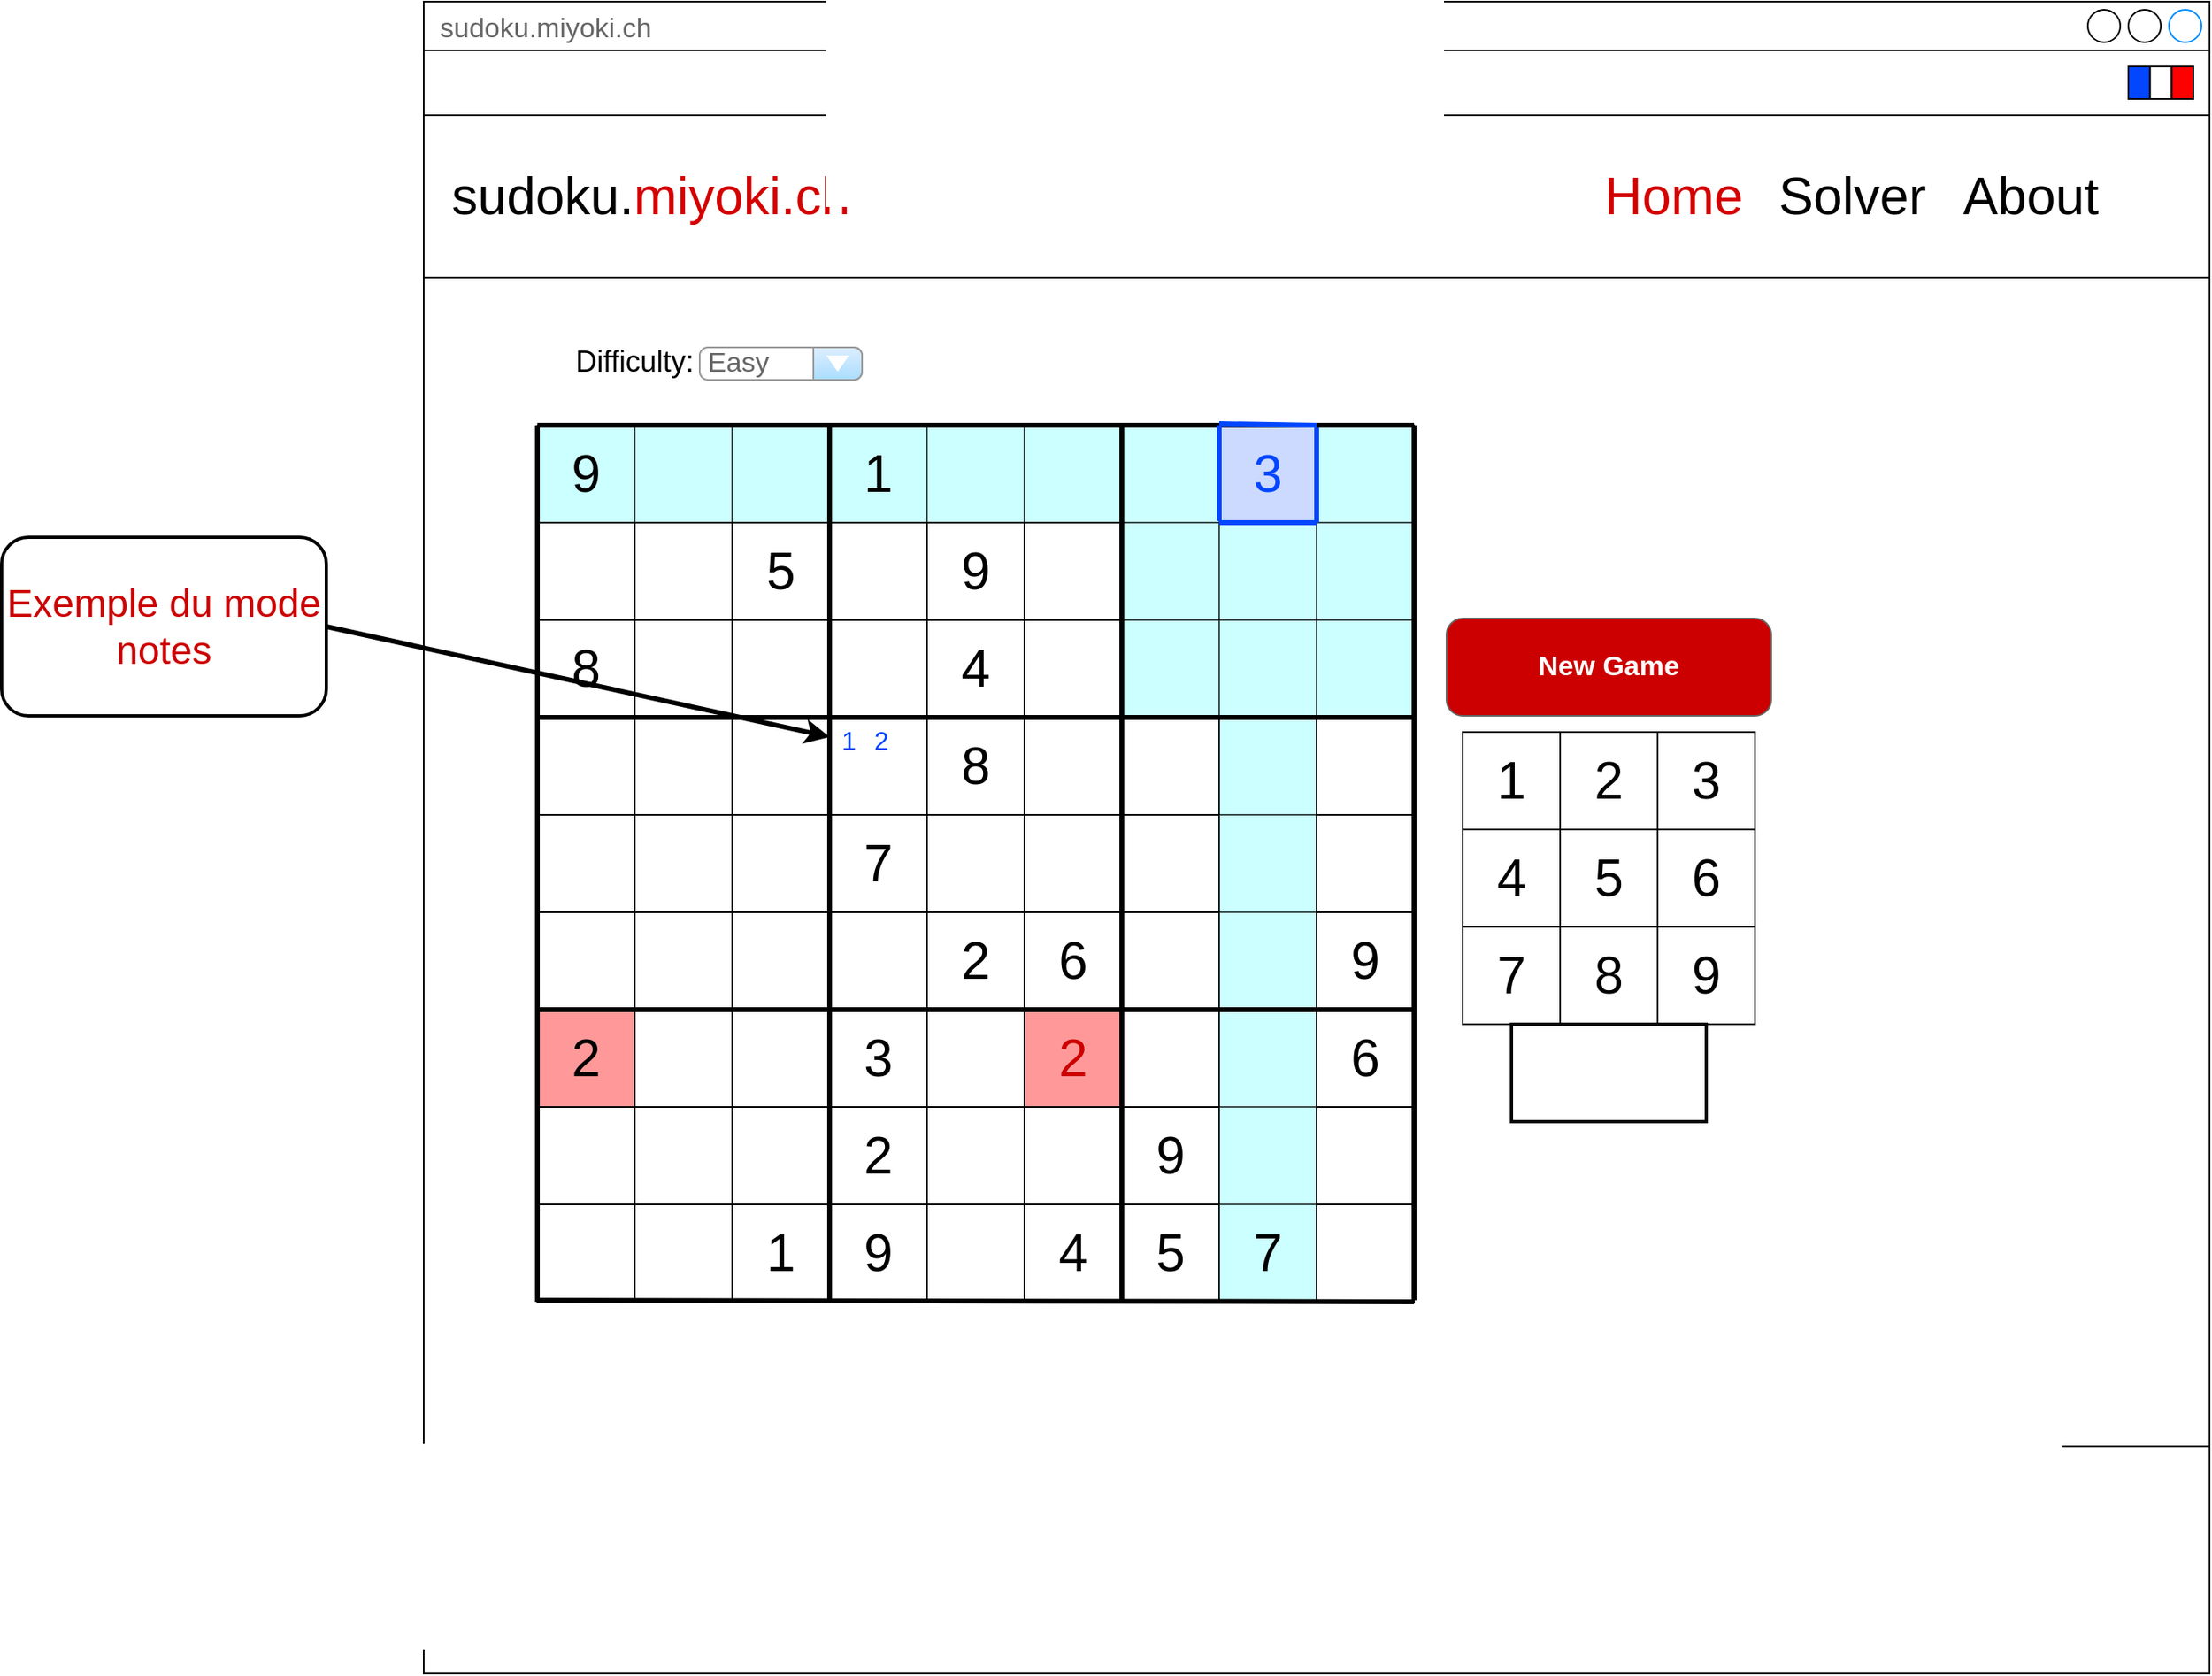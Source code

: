 <mxfile version="13.8.2" type="device"><diagram id="ft0j3H7vF14KiYc621HZ" name="Home"><mxGraphModel dx="2926" dy="1150" grid="1" gridSize="10" guides="1" tooltips="1" connect="1" arrows="1" fold="1" page="1" pageScale="1" pageWidth="850" pageHeight="1100" math="0" shadow="0"><root><mxCell id="0"/><mxCell id="1" style="locked=1;" parent="0"/><mxCell id="92BTxBEsQYXsM2ALQdH5-20" value="sudoku.miyoki.ch" style="strokeWidth=1;shadow=0;dashed=0;align=center;html=1;shape=mxgraph.mockup.containers.window;align=left;verticalAlign=top;spacingLeft=8;strokeColor2=#008cff;strokeColor3=#c4c4c4;fontColor=#666666;mainText=;fontSize=17;labelBackgroundColor=none;" parent="1" vertex="1"><mxGeometry x="-510" y="70" width="1100" height="1030" as="geometry"/></mxCell><mxCell id="92BTxBEsQYXsM2ALQdH5-22" value="lang-bar" style="locked=1;" parent="0"/><mxCell id="92BTxBEsQYXsM2ALQdH5-23" value="" style="rounded=0;whiteSpace=wrap;html=1;" parent="92BTxBEsQYXsM2ALQdH5-22" vertex="1"><mxGeometry x="-510" y="100" width="1100" height="40" as="geometry"/></mxCell><mxCell id="92BTxBEsQYXsM2ALQdH5-30" value="" style="group" parent="92BTxBEsQYXsM2ALQdH5-22" vertex="1" connectable="0"><mxGeometry x="540" y="110" width="40" height="20" as="geometry"/></mxCell><mxCell id="92BTxBEsQYXsM2ALQdH5-25" value="" style="rounded=0;whiteSpace=wrap;html=1;shadow=0;glass=0;sketch=0;fillColor=#0346FF;" parent="92BTxBEsQYXsM2ALQdH5-30" vertex="1"><mxGeometry width="13.333" height="20" as="geometry"/></mxCell><mxCell id="92BTxBEsQYXsM2ALQdH5-28" value="" style="rounded=0;whiteSpace=wrap;html=1;shadow=0;glass=0;sketch=0;" parent="92BTxBEsQYXsM2ALQdH5-30" vertex="1"><mxGeometry x="13.333" width="13.333" height="20" as="geometry"/></mxCell><mxCell id="92BTxBEsQYXsM2ALQdH5-29" value="" style="rounded=0;whiteSpace=wrap;html=1;shadow=0;glass=0;sketch=0;fillColor=#FF0000;" parent="92BTxBEsQYXsM2ALQdH5-30" vertex="1"><mxGeometry x="26.667" width="13.333" height="20" as="geometry"/></mxCell><mxCell id="92BTxBEsQYXsM2ALQdH5-33" value="Header-Nav" style="locked=1;" parent="0"/><mxCell id="92BTxBEsQYXsM2ALQdH5-34" value="" style="rounded=0;whiteSpace=wrap;html=1;shadow=0;glass=0;sketch=0;strokeColor=#000000;fillColor=#FFFFFF;" parent="92BTxBEsQYXsM2ALQdH5-33" vertex="1"><mxGeometry x="-510" y="140" width="1100" height="100" as="geometry"/></mxCell><mxCell id="92BTxBEsQYXsM2ALQdH5-38" value="title-header" style="locked=1;" parent="0"/><mxCell id="92BTxBEsQYXsM2ALQdH5-39" value="sudoku.&lt;font color=&quot;#d40000&quot;&gt;miyoki.ch&lt;/font&gt;" style="text;html=1;strokeColor=none;fillColor=none;align=center;verticalAlign=middle;whiteSpace=wrap;rounded=0;shadow=0;glass=0;sketch=0;fontSize=32;" parent="92BTxBEsQYXsM2ALQdH5-38" vertex="1"><mxGeometry x="-390" y="180" width="40" height="20" as="geometry"/></mxCell><mxCell id="92BTxBEsQYXsM2ALQdH5-42" value="buttons-nav" style="locked=1;" parent="0"/><mxCell id="92BTxBEsQYXsM2ALQdH5-43" value="Home" style="text;html=1;strokeColor=none;fillColor=none;align=center;verticalAlign=middle;whiteSpace=wrap;rounded=0;shadow=0;glass=0;sketch=0;fontSize=32;fontColor=#D40000;" parent="92BTxBEsQYXsM2ALQdH5-42" vertex="1"><mxGeometry x="240" y="180" width="40" height="20" as="geometry"/></mxCell><mxCell id="92BTxBEsQYXsM2ALQdH5-44" value="&lt;font color=&quot;#000000&quot;&gt;Solver&lt;/font&gt;" style="text;html=1;strokeColor=none;fillColor=none;align=center;verticalAlign=middle;whiteSpace=wrap;rounded=0;shadow=0;glass=0;sketch=0;fontSize=32;fontColor=#D40000;" parent="92BTxBEsQYXsM2ALQdH5-42" vertex="1"><mxGeometry x="350" y="180" width="40" height="20" as="geometry"/></mxCell><mxCell id="92BTxBEsQYXsM2ALQdH5-45" value="&lt;font color=&quot;#000000&quot;&gt;About&lt;/font&gt;" style="text;html=1;strokeColor=none;fillColor=none;align=center;verticalAlign=middle;whiteSpace=wrap;rounded=0;shadow=0;glass=0;sketch=0;fontSize=32;fontColor=#D40000;" parent="92BTxBEsQYXsM2ALQdH5-42" vertex="1"><mxGeometry x="460" y="180" width="40" height="20" as="geometry"/></mxCell><mxCell id="92BTxBEsQYXsM2ALQdH5-48" value="body" style="locked=1;" parent="0"/><mxCell id="92BTxBEsQYXsM2ALQdH5-49" value="" style="rounded=0;whiteSpace=wrap;html=1;shadow=0;glass=0;sketch=0;strokeColor=#000000;fontSize=32;fontColor=#FFFFFF;fillColor=#FFFFFF;" parent="92BTxBEsQYXsM2ALQdH5-48" vertex="1"><mxGeometry x="-510" y="240" width="1100" height="720" as="geometry"/></mxCell><mxCell id="92BTxBEsQYXsM2ALQdH5-50" value="sudoku-grid" parent="0"/><mxCell id="92BTxBEsQYXsM2ALQdH5-225" value="" style="group;" parent="92BTxBEsQYXsM2ALQdH5-50" vertex="1" connectable="0"><mxGeometry x="-440" y="331" width="540" height="540" as="geometry"/></mxCell><mxCell id="92BTxBEsQYXsM2ALQdH5-65" value="" style="rounded=0;whiteSpace=wrap;html=1;shadow=0;glass=0;sketch=0;strokeColor=#000000;fillColor=#FFFFFF;fontSize=32;" parent="92BTxBEsQYXsM2ALQdH5-225" vertex="1"><mxGeometry x="180" width="180" height="180" as="geometry"/></mxCell><mxCell id="92BTxBEsQYXsM2ALQdH5-66" value="" style="rounded=0;whiteSpace=wrap;html=1;shadow=0;glass=0;sketch=0;strokeColor=#000000;fillColor=#FFFFFF;fontSize=32;" parent="92BTxBEsQYXsM2ALQdH5-225" vertex="1"><mxGeometry x="360" width="180" height="180" as="geometry"/></mxCell><mxCell id="92BTxBEsQYXsM2ALQdH5-67" value="" style="rounded=0;whiteSpace=wrap;html=1;shadow=0;glass=0;sketch=0;strokeColor=#000000;fillColor=#FFFFFF;fontSize=32;" parent="92BTxBEsQYXsM2ALQdH5-225" vertex="1"><mxGeometry x="180" y="180" width="180" height="180" as="geometry"/></mxCell><mxCell id="92BTxBEsQYXsM2ALQdH5-69" value="" style="rounded=0;whiteSpace=wrap;html=1;shadow=0;glass=0;sketch=0;strokeColor=#000000;fillColor=#FFFFFF;fontSize=32;" parent="92BTxBEsQYXsM2ALQdH5-225" vertex="1"><mxGeometry x="360" y="180" width="180" height="180" as="geometry"/></mxCell><mxCell id="92BTxBEsQYXsM2ALQdH5-70" value="" style="rounded=0;whiteSpace=wrap;html=1;shadow=0;glass=0;sketch=0;strokeColor=#000000;fillColor=#FFFFFF;fontSize=32;" parent="92BTxBEsQYXsM2ALQdH5-225" vertex="1"><mxGeometry x="360" y="360" width="180" height="180" as="geometry"/></mxCell><mxCell id="92BTxBEsQYXsM2ALQdH5-71" value="" style="rounded=0;whiteSpace=wrap;html=1;shadow=0;glass=0;sketch=0;strokeColor=#000000;fillColor=#FFFFFF;fontSize=32;" parent="92BTxBEsQYXsM2ALQdH5-225" vertex="1"><mxGeometry x="180" y="360" width="180" height="180" as="geometry"/></mxCell><mxCell id="92BTxBEsQYXsM2ALQdH5-73" value="9" style="rounded=0;whiteSpace=wrap;html=1;shadow=0;glass=0;sketch=0;strokeColor=#000000;fontSize=32;align=center;fillColor=#99FFFF;opacity=50;" parent="92BTxBEsQYXsM2ALQdH5-225" vertex="1"><mxGeometry width="60" height="60" as="geometry"/></mxCell><mxCell id="92BTxBEsQYXsM2ALQdH5-74" value="" style="rounded=0;whiteSpace=wrap;html=1;shadow=0;glass=0;sketch=0;strokeColor=#000000;fontSize=32;fillColor=#99FFFF;opacity=50;" parent="92BTxBEsQYXsM2ALQdH5-225" vertex="1"><mxGeometry x="60" width="60" height="60" as="geometry"/></mxCell><mxCell id="92BTxBEsQYXsM2ALQdH5-75" value="" style="rounded=0;whiteSpace=wrap;html=1;shadow=0;glass=0;sketch=0;strokeColor=#000000;fontSize=32;fillColor=#99FFFF;opacity=50;" parent="92BTxBEsQYXsM2ALQdH5-225" vertex="1"><mxGeometry x="120" width="60" height="60" as="geometry"/></mxCell><mxCell id="92BTxBEsQYXsM2ALQdH5-76" value="" style="rounded=0;whiteSpace=wrap;html=1;shadow=0;glass=0;sketch=0;strokeColor=#000000;fillColor=#FFFFFF;fontSize=32;" parent="92BTxBEsQYXsM2ALQdH5-225" vertex="1"><mxGeometry y="60" width="60" height="60" as="geometry"/></mxCell><mxCell id="92BTxBEsQYXsM2ALQdH5-77" value="" style="rounded=0;whiteSpace=wrap;html=1;shadow=0;glass=0;sketch=0;strokeColor=#000000;fillColor=#FFFFFF;fontSize=32;" parent="92BTxBEsQYXsM2ALQdH5-225" vertex="1"><mxGeometry x="60" y="60" width="60" height="60" as="geometry"/></mxCell><mxCell id="92BTxBEsQYXsM2ALQdH5-78" value="5" style="rounded=0;whiteSpace=wrap;html=1;shadow=0;glass=0;sketch=0;strokeColor=#000000;fillColor=#FFFFFF;fontSize=32;" parent="92BTxBEsQYXsM2ALQdH5-225" vertex="1"><mxGeometry x="120" y="60" width="60" height="60" as="geometry"/></mxCell><mxCell id="92BTxBEsQYXsM2ALQdH5-79" value="8" style="rounded=0;whiteSpace=wrap;html=1;shadow=0;glass=0;sketch=0;strokeColor=#000000;fillColor=#FFFFFF;fontSize=32;" parent="92BTxBEsQYXsM2ALQdH5-225" vertex="1"><mxGeometry y="120" width="60" height="60" as="geometry"/></mxCell><mxCell id="92BTxBEsQYXsM2ALQdH5-80" value="" style="rounded=0;whiteSpace=wrap;html=1;shadow=0;glass=0;sketch=0;strokeColor=#000000;fillColor=#FFFFFF;fontSize=32;" parent="92BTxBEsQYXsM2ALQdH5-225" vertex="1"><mxGeometry x="60" y="120" width="60" height="60" as="geometry"/></mxCell><mxCell id="92BTxBEsQYXsM2ALQdH5-81" value="" style="rounded=0;whiteSpace=wrap;html=1;shadow=0;glass=0;sketch=0;strokeColor=#000000;fillColor=#FFFFFF;fontSize=32;" parent="92BTxBEsQYXsM2ALQdH5-225" vertex="1"><mxGeometry x="120" y="120" width="60" height="60" as="geometry"/></mxCell><mxCell id="92BTxBEsQYXsM2ALQdH5-83" value="1" style="rounded=0;whiteSpace=wrap;html=1;shadow=0;glass=0;sketch=0;strokeColor=#000000;fontSize=32;fillColor=#99FFFF;opacity=50;" parent="92BTxBEsQYXsM2ALQdH5-225" vertex="1"><mxGeometry x="180" width="60" height="60" as="geometry"/></mxCell><mxCell id="92BTxBEsQYXsM2ALQdH5-84" value="" style="rounded=0;whiteSpace=wrap;html=1;shadow=0;glass=0;sketch=0;strokeColor=#000000;fontSize=32;fillColor=#99FFFF;opacity=50;" parent="92BTxBEsQYXsM2ALQdH5-225" vertex="1"><mxGeometry x="240" width="60" height="60" as="geometry"/></mxCell><mxCell id="92BTxBEsQYXsM2ALQdH5-85" value="" style="rounded=0;whiteSpace=wrap;html=1;shadow=0;glass=0;sketch=0;strokeColor=#000000;fontSize=32;fillColor=#99FFFF;opacity=50;" parent="92BTxBEsQYXsM2ALQdH5-225" vertex="1"><mxGeometry x="300" width="60" height="60" as="geometry"/></mxCell><mxCell id="92BTxBEsQYXsM2ALQdH5-86" value="" style="rounded=0;whiteSpace=wrap;html=1;shadow=0;glass=0;sketch=0;strokeColor=#000000;fillColor=#FFFFFF;fontSize=32;" parent="92BTxBEsQYXsM2ALQdH5-225" vertex="1"><mxGeometry x="180" y="60" width="60" height="60" as="geometry"/></mxCell><mxCell id="92BTxBEsQYXsM2ALQdH5-87" value="9" style="rounded=0;whiteSpace=wrap;html=1;shadow=0;glass=0;sketch=0;strokeColor=#000000;fillColor=#FFFFFF;fontSize=32;" parent="92BTxBEsQYXsM2ALQdH5-225" vertex="1"><mxGeometry x="240" y="60" width="60" height="60" as="geometry"/></mxCell><mxCell id="92BTxBEsQYXsM2ALQdH5-88" value="" style="rounded=0;whiteSpace=wrap;html=1;shadow=0;glass=0;sketch=0;strokeColor=#000000;fillColor=#FFFFFF;fontSize=32;" parent="92BTxBEsQYXsM2ALQdH5-225" vertex="1"><mxGeometry x="300" y="60" width="60" height="60" as="geometry"/></mxCell><mxCell id="92BTxBEsQYXsM2ALQdH5-89" value="" style="rounded=0;whiteSpace=wrap;html=1;shadow=0;glass=0;sketch=0;strokeColor=#000000;fillColor=#FFFFFF;fontSize=32;" parent="92BTxBEsQYXsM2ALQdH5-225" vertex="1"><mxGeometry x="180" y="120" width="60" height="60" as="geometry"/></mxCell><mxCell id="92BTxBEsQYXsM2ALQdH5-90" value="4" style="rounded=0;whiteSpace=wrap;html=1;shadow=0;glass=0;sketch=0;strokeColor=#000000;fillColor=#FFFFFF;fontSize=32;" parent="92BTxBEsQYXsM2ALQdH5-225" vertex="1"><mxGeometry x="240" y="120" width="60" height="60" as="geometry"/></mxCell><mxCell id="92BTxBEsQYXsM2ALQdH5-91" value="" style="rounded=0;whiteSpace=wrap;html=1;shadow=0;glass=0;sketch=0;strokeColor=#000000;fillColor=#FFFFFF;fontSize=32;" parent="92BTxBEsQYXsM2ALQdH5-225" vertex="1"><mxGeometry x="300" y="120" width="60" height="60" as="geometry"/></mxCell><mxCell id="92BTxBEsQYXsM2ALQdH5-92" value="" style="rounded=0;whiteSpace=wrap;html=1;shadow=0;glass=0;sketch=0;strokeColor=#000000;fontSize=32;fillColor=#99FFFF;opacity=50;" parent="92BTxBEsQYXsM2ALQdH5-225" vertex="1"><mxGeometry x="360" width="60" height="60" as="geometry"/></mxCell><mxCell id="92BTxBEsQYXsM2ALQdH5-94" value="" style="rounded=0;whiteSpace=wrap;html=1;shadow=0;glass=0;sketch=0;strokeColor=#000000;fontSize=32;fillColor=#99FFFF;opacity=50;" parent="92BTxBEsQYXsM2ALQdH5-225" vertex="1"><mxGeometry x="480" width="60" height="60" as="geometry"/></mxCell><mxCell id="92BTxBEsQYXsM2ALQdH5-95" value="" style="rounded=0;whiteSpace=wrap;html=1;shadow=0;glass=0;sketch=0;strokeColor=#000000;fontSize=32;opacity=50;fillColor=#99FFFF;" parent="92BTxBEsQYXsM2ALQdH5-225" vertex="1"><mxGeometry x="360" y="60" width="60" height="60" as="geometry"/></mxCell><mxCell id="92BTxBEsQYXsM2ALQdH5-96" value="" style="rounded=0;whiteSpace=wrap;html=1;shadow=0;glass=0;sketch=0;strokeColor=#000000;fontSize=32;fillColor=#99FFFF;opacity=50;" parent="92BTxBEsQYXsM2ALQdH5-225" vertex="1"><mxGeometry x="420" y="60" width="60" height="60" as="geometry"/></mxCell><mxCell id="92BTxBEsQYXsM2ALQdH5-97" value="" style="rounded=0;whiteSpace=wrap;html=1;shadow=0;glass=0;sketch=0;strokeColor=#000000;fontSize=32;opacity=50;fillColor=#99FFFF;" parent="92BTxBEsQYXsM2ALQdH5-225" vertex="1"><mxGeometry x="480" y="60" width="60" height="60" as="geometry"/></mxCell><mxCell id="92BTxBEsQYXsM2ALQdH5-98" value="" style="rounded=0;whiteSpace=wrap;html=1;shadow=0;glass=0;sketch=0;strokeColor=#000000;fontSize=32;opacity=50;fillColor=#99FFFF;" parent="92BTxBEsQYXsM2ALQdH5-225" vertex="1"><mxGeometry x="360" y="120" width="60" height="60" as="geometry"/></mxCell><mxCell id="92BTxBEsQYXsM2ALQdH5-99" value="" style="rounded=0;whiteSpace=wrap;html=1;shadow=0;glass=0;sketch=0;strokeColor=#000000;fontSize=32;fillColor=#99FFFF;opacity=50;" parent="92BTxBEsQYXsM2ALQdH5-225" vertex="1"><mxGeometry x="420" y="120" width="60" height="60" as="geometry"/></mxCell><mxCell id="92BTxBEsQYXsM2ALQdH5-100" value="" style="rounded=0;whiteSpace=wrap;html=1;shadow=0;glass=0;sketch=0;strokeColor=#000000;fontSize=32;opacity=50;fillColor=#99FFFF;" parent="92BTxBEsQYXsM2ALQdH5-225" vertex="1"><mxGeometry x="480" y="120" width="60" height="60" as="geometry"/></mxCell><mxCell id="92BTxBEsQYXsM2ALQdH5-101" value="" style="rounded=0;whiteSpace=wrap;html=1;shadow=0;glass=0;sketch=0;strokeColor=#000000;fillColor=#FFFFFF;fontSize=32;" parent="92BTxBEsQYXsM2ALQdH5-225" vertex="1"><mxGeometry y="180" width="60" height="60" as="geometry"/></mxCell><mxCell id="92BTxBEsQYXsM2ALQdH5-102" value="" style="rounded=0;whiteSpace=wrap;html=1;shadow=0;glass=0;sketch=0;strokeColor=#000000;fillColor=#FFFFFF;fontSize=32;" parent="92BTxBEsQYXsM2ALQdH5-225" vertex="1"><mxGeometry x="60" y="180" width="60" height="60" as="geometry"/></mxCell><mxCell id="92BTxBEsQYXsM2ALQdH5-103" value="" style="rounded=0;whiteSpace=wrap;html=1;shadow=0;glass=0;sketch=0;strokeColor=#000000;fillColor=#FFFFFF;fontSize=32;" parent="92BTxBEsQYXsM2ALQdH5-225" vertex="1"><mxGeometry x="120" y="180" width="60" height="60" as="geometry"/></mxCell><mxCell id="92BTxBEsQYXsM2ALQdH5-104" value="" style="rounded=0;whiteSpace=wrap;html=1;shadow=0;glass=0;sketch=0;strokeColor=#000000;fillColor=#FFFFFF;fontSize=32;" parent="92BTxBEsQYXsM2ALQdH5-225" vertex="1"><mxGeometry y="240" width="60" height="60" as="geometry"/></mxCell><mxCell id="92BTxBEsQYXsM2ALQdH5-105" value="" style="rounded=0;whiteSpace=wrap;html=1;shadow=0;glass=0;sketch=0;strokeColor=#000000;fillColor=#FFFFFF;fontSize=32;" parent="92BTxBEsQYXsM2ALQdH5-225" vertex="1"><mxGeometry x="60" y="240" width="60" height="60" as="geometry"/></mxCell><mxCell id="92BTxBEsQYXsM2ALQdH5-106" value="" style="rounded=0;whiteSpace=wrap;html=1;shadow=0;glass=0;sketch=0;strokeColor=#000000;fillColor=#FFFFFF;fontSize=32;" parent="92BTxBEsQYXsM2ALQdH5-225" vertex="1"><mxGeometry x="120" y="240" width="60" height="60" as="geometry"/></mxCell><mxCell id="92BTxBEsQYXsM2ALQdH5-107" value="" style="rounded=0;whiteSpace=wrap;html=1;shadow=0;glass=0;sketch=0;strokeColor=#000000;fillColor=#FFFFFF;fontSize=32;" parent="92BTxBEsQYXsM2ALQdH5-225" vertex="1"><mxGeometry y="300" width="60" height="60" as="geometry"/></mxCell><mxCell id="92BTxBEsQYXsM2ALQdH5-108" value="" style="rounded=0;whiteSpace=wrap;html=1;shadow=0;glass=0;sketch=0;strokeColor=#000000;fillColor=#FFFFFF;fontSize=32;" parent="92BTxBEsQYXsM2ALQdH5-225" vertex="1"><mxGeometry x="60" y="300" width="60" height="60" as="geometry"/></mxCell><mxCell id="92BTxBEsQYXsM2ALQdH5-109" value="" style="rounded=0;whiteSpace=wrap;html=1;shadow=0;glass=0;sketch=0;strokeColor=#000000;fillColor=#FFFFFF;fontSize=32;" parent="92BTxBEsQYXsM2ALQdH5-225" vertex="1"><mxGeometry x="120" y="300" width="60" height="60" as="geometry"/></mxCell><mxCell id="92BTxBEsQYXsM2ALQdH5-110" value="" style="rounded=0;whiteSpace=wrap;html=1;shadow=0;glass=0;sketch=0;fillColor=#FFFFFF;fontSize=32;strokeColor=none;" parent="92BTxBEsQYXsM2ALQdH5-225" vertex="1"><mxGeometry x="180" y="180" width="60" height="60" as="geometry"/></mxCell><mxCell id="92BTxBEsQYXsM2ALQdH5-111" value="8" style="rounded=0;whiteSpace=wrap;html=1;shadow=0;glass=0;sketch=0;strokeColor=#000000;fillColor=#FFFFFF;fontSize=32;" parent="92BTxBEsQYXsM2ALQdH5-225" vertex="1"><mxGeometry x="240" y="180" width="60" height="60" as="geometry"/></mxCell><mxCell id="92BTxBEsQYXsM2ALQdH5-112" value="" style="rounded=0;whiteSpace=wrap;html=1;shadow=0;glass=0;sketch=0;strokeColor=#000000;fillColor=#FFFFFF;fontSize=32;" parent="92BTxBEsQYXsM2ALQdH5-225" vertex="1"><mxGeometry x="300" y="180" width="60" height="60" as="geometry"/></mxCell><mxCell id="92BTxBEsQYXsM2ALQdH5-113" value="7" style="rounded=0;whiteSpace=wrap;html=1;shadow=0;glass=0;sketch=0;strokeColor=#000000;fillColor=#FFFFFF;fontSize=32;" parent="92BTxBEsQYXsM2ALQdH5-225" vertex="1"><mxGeometry x="180" y="240" width="60" height="60" as="geometry"/></mxCell><mxCell id="92BTxBEsQYXsM2ALQdH5-114" value="" style="rounded=0;whiteSpace=wrap;html=1;shadow=0;glass=0;sketch=0;strokeColor=#000000;fillColor=#FFFFFF;fontSize=32;" parent="92BTxBEsQYXsM2ALQdH5-225" vertex="1"><mxGeometry x="240" y="240" width="60" height="60" as="geometry"/></mxCell><mxCell id="92BTxBEsQYXsM2ALQdH5-115" value="" style="rounded=0;whiteSpace=wrap;html=1;shadow=0;glass=0;sketch=0;strokeColor=#000000;fillColor=#FFFFFF;fontSize=32;" parent="92BTxBEsQYXsM2ALQdH5-225" vertex="1"><mxGeometry x="300" y="240" width="60" height="60" as="geometry"/></mxCell><mxCell id="92BTxBEsQYXsM2ALQdH5-116" value="" style="rounded=0;whiteSpace=wrap;html=1;shadow=0;glass=0;sketch=0;strokeColor=#000000;fillColor=#FFFFFF;fontSize=32;" parent="92BTxBEsQYXsM2ALQdH5-225" vertex="1"><mxGeometry x="180" y="300" width="60" height="60" as="geometry"/></mxCell><mxCell id="92BTxBEsQYXsM2ALQdH5-117" value="2" style="rounded=0;whiteSpace=wrap;html=1;shadow=0;glass=0;sketch=0;strokeColor=#000000;fillColor=#FFFFFF;fontSize=32;" parent="92BTxBEsQYXsM2ALQdH5-225" vertex="1"><mxGeometry x="240" y="300" width="60" height="60" as="geometry"/></mxCell><mxCell id="92BTxBEsQYXsM2ALQdH5-118" value="6" style="rounded=0;whiteSpace=wrap;html=1;shadow=0;glass=0;sketch=0;strokeColor=#000000;fillColor=#FFFFFF;fontSize=32;" parent="92BTxBEsQYXsM2ALQdH5-225" vertex="1"><mxGeometry x="300" y="300" width="60" height="60" as="geometry"/></mxCell><mxCell id="92BTxBEsQYXsM2ALQdH5-119" value="" style="rounded=0;whiteSpace=wrap;html=1;shadow=0;glass=0;sketch=0;strokeColor=#000000;fillColor=#FFFFFF;fontSize=32;" parent="92BTxBEsQYXsM2ALQdH5-225" vertex="1"><mxGeometry x="360" y="180" width="60" height="60" as="geometry"/></mxCell><mxCell id="92BTxBEsQYXsM2ALQdH5-120" value="" style="rounded=0;whiteSpace=wrap;html=1;shadow=0;glass=0;sketch=0;strokeColor=#000000;fontSize=32;fillColor=#99FFFF;opacity=50;" parent="92BTxBEsQYXsM2ALQdH5-225" vertex="1"><mxGeometry x="420" y="180" width="60" height="60" as="geometry"/></mxCell><mxCell id="92BTxBEsQYXsM2ALQdH5-121" value="" style="rounded=0;whiteSpace=wrap;html=1;shadow=0;glass=0;sketch=0;strokeColor=#000000;fillColor=#FFFFFF;fontSize=32;" parent="92BTxBEsQYXsM2ALQdH5-225" vertex="1"><mxGeometry x="480" y="180" width="60" height="60" as="geometry"/></mxCell><mxCell id="92BTxBEsQYXsM2ALQdH5-122" value="" style="rounded=0;whiteSpace=wrap;html=1;shadow=0;glass=0;sketch=0;strokeColor=#000000;fillColor=#FFFFFF;fontSize=32;" parent="92BTxBEsQYXsM2ALQdH5-225" vertex="1"><mxGeometry x="360" y="240" width="60" height="60" as="geometry"/></mxCell><mxCell id="92BTxBEsQYXsM2ALQdH5-123" value="" style="rounded=0;whiteSpace=wrap;html=1;shadow=0;glass=0;sketch=0;strokeColor=#000000;fontSize=32;fillColor=#99FFFF;opacity=50;" parent="92BTxBEsQYXsM2ALQdH5-225" vertex="1"><mxGeometry x="420" y="240" width="60" height="60" as="geometry"/></mxCell><mxCell id="92BTxBEsQYXsM2ALQdH5-124" value="" style="rounded=0;whiteSpace=wrap;html=1;shadow=0;glass=0;sketch=0;strokeColor=#000000;fillColor=#FFFFFF;fontSize=32;" parent="92BTxBEsQYXsM2ALQdH5-225" vertex="1"><mxGeometry x="480" y="240" width="60" height="60" as="geometry"/></mxCell><mxCell id="92BTxBEsQYXsM2ALQdH5-125" value="" style="rounded=0;whiteSpace=wrap;html=1;shadow=0;glass=0;sketch=0;strokeColor=#000000;fillColor=#FFFFFF;fontSize=32;" parent="92BTxBEsQYXsM2ALQdH5-225" vertex="1"><mxGeometry x="360" y="300" width="60" height="60" as="geometry"/></mxCell><mxCell id="92BTxBEsQYXsM2ALQdH5-126" value="" style="rounded=0;whiteSpace=wrap;html=1;shadow=0;glass=0;sketch=0;strokeColor=#000000;fontSize=32;fillColor=#99FFFF;opacity=50;" parent="92BTxBEsQYXsM2ALQdH5-225" vertex="1"><mxGeometry x="420" y="300" width="60" height="60" as="geometry"/></mxCell><mxCell id="92BTxBEsQYXsM2ALQdH5-127" value="9" style="rounded=0;whiteSpace=wrap;html=1;shadow=0;glass=0;sketch=0;strokeColor=#000000;fillColor=#FFFFFF;fontSize=32;" parent="92BTxBEsQYXsM2ALQdH5-225" vertex="1"><mxGeometry x="480" y="300" width="60" height="60" as="geometry"/></mxCell><mxCell id="92BTxBEsQYXsM2ALQdH5-128" value="2" style="rounded=0;whiteSpace=wrap;html=1;shadow=0;glass=0;sketch=0;strokeColor=#000000;fontSize=32;fillColor=#FF9999;" parent="92BTxBEsQYXsM2ALQdH5-225" vertex="1"><mxGeometry y="360" width="60" height="60" as="geometry"/></mxCell><mxCell id="92BTxBEsQYXsM2ALQdH5-129" value="" style="rounded=0;whiteSpace=wrap;html=1;shadow=0;glass=0;sketch=0;strokeColor=#000000;fillColor=#FFFFFF;fontSize=32;" parent="92BTxBEsQYXsM2ALQdH5-225" vertex="1"><mxGeometry x="60" y="360" width="60" height="60" as="geometry"/></mxCell><mxCell id="92BTxBEsQYXsM2ALQdH5-130" value="" style="rounded=0;whiteSpace=wrap;html=1;shadow=0;glass=0;sketch=0;strokeColor=#000000;fillColor=#FFFFFF;fontSize=32;" parent="92BTxBEsQYXsM2ALQdH5-225" vertex="1"><mxGeometry x="120" y="360" width="60" height="60" as="geometry"/></mxCell><mxCell id="92BTxBEsQYXsM2ALQdH5-131" value="" style="rounded=0;whiteSpace=wrap;html=1;shadow=0;glass=0;sketch=0;strokeColor=#000000;fillColor=#FFFFFF;fontSize=32;" parent="92BTxBEsQYXsM2ALQdH5-225" vertex="1"><mxGeometry y="420" width="60" height="60" as="geometry"/></mxCell><mxCell id="92BTxBEsQYXsM2ALQdH5-132" value="" style="rounded=0;whiteSpace=wrap;html=1;shadow=0;glass=0;sketch=0;strokeColor=#000000;fillColor=#FFFFFF;fontSize=32;" parent="92BTxBEsQYXsM2ALQdH5-225" vertex="1"><mxGeometry x="60" y="420" width="60" height="60" as="geometry"/></mxCell><mxCell id="92BTxBEsQYXsM2ALQdH5-133" value="" style="rounded=0;whiteSpace=wrap;html=1;shadow=0;glass=0;sketch=0;strokeColor=#000000;fillColor=#FFFFFF;fontSize=32;" parent="92BTxBEsQYXsM2ALQdH5-225" vertex="1"><mxGeometry x="120" y="420" width="60" height="60" as="geometry"/></mxCell><mxCell id="92BTxBEsQYXsM2ALQdH5-134" value="" style="rounded=0;whiteSpace=wrap;html=1;shadow=0;glass=0;sketch=0;strokeColor=#000000;fillColor=#FFFFFF;fontSize=32;" parent="92BTxBEsQYXsM2ALQdH5-225" vertex="1"><mxGeometry y="480" width="60" height="60" as="geometry"/></mxCell><mxCell id="92BTxBEsQYXsM2ALQdH5-135" value="" style="rounded=0;whiteSpace=wrap;html=1;shadow=0;glass=0;sketch=0;strokeColor=#000000;fillColor=#FFFFFF;fontSize=32;" parent="92BTxBEsQYXsM2ALQdH5-225" vertex="1"><mxGeometry x="60" y="480" width="60" height="60" as="geometry"/></mxCell><mxCell id="92BTxBEsQYXsM2ALQdH5-136" value="1" style="rounded=0;whiteSpace=wrap;html=1;shadow=0;glass=0;sketch=0;strokeColor=#000000;fillColor=#FFFFFF;fontSize=32;" parent="92BTxBEsQYXsM2ALQdH5-225" vertex="1"><mxGeometry x="120" y="480" width="60" height="60" as="geometry"/></mxCell><mxCell id="92BTxBEsQYXsM2ALQdH5-137" value="3" style="rounded=0;whiteSpace=wrap;html=1;shadow=0;glass=0;sketch=0;strokeColor=#000000;fillColor=#FFFFFF;fontSize=32;" parent="92BTxBEsQYXsM2ALQdH5-225" vertex="1"><mxGeometry x="180" y="360" width="60" height="60" as="geometry"/></mxCell><mxCell id="92BTxBEsQYXsM2ALQdH5-138" value="" style="rounded=0;whiteSpace=wrap;html=1;shadow=0;glass=0;sketch=0;strokeColor=#000000;fillColor=#FFFFFF;fontSize=32;" parent="92BTxBEsQYXsM2ALQdH5-225" vertex="1"><mxGeometry x="240" y="360" width="60" height="60" as="geometry"/></mxCell><mxCell id="92BTxBEsQYXsM2ALQdH5-139" value="2" style="rounded=0;whiteSpace=wrap;shadow=0;glass=0;sketch=0;strokeColor=#000000;fontSize=32;fontColor=#CC0000;fillColor=#FF9999;" parent="92BTxBEsQYXsM2ALQdH5-225" vertex="1"><mxGeometry x="300" y="360" width="60" height="60" as="geometry"/></mxCell><mxCell id="92BTxBEsQYXsM2ALQdH5-140" value="2" style="rounded=0;whiteSpace=wrap;html=1;shadow=0;glass=0;sketch=0;strokeColor=#000000;fillColor=#FFFFFF;fontSize=32;" parent="92BTxBEsQYXsM2ALQdH5-225" vertex="1"><mxGeometry x="180" y="420" width="60" height="60" as="geometry"/></mxCell><mxCell id="92BTxBEsQYXsM2ALQdH5-141" value="" style="rounded=0;whiteSpace=wrap;html=1;shadow=0;glass=0;sketch=0;strokeColor=#000000;fillColor=#FFFFFF;fontSize=32;" parent="92BTxBEsQYXsM2ALQdH5-225" vertex="1"><mxGeometry x="240" y="420" width="60" height="60" as="geometry"/></mxCell><mxCell id="92BTxBEsQYXsM2ALQdH5-142" value="" style="rounded=0;whiteSpace=wrap;html=1;shadow=0;glass=0;sketch=0;strokeColor=#000000;fillColor=#FFFFFF;fontSize=32;" parent="92BTxBEsQYXsM2ALQdH5-225" vertex="1"><mxGeometry x="300" y="420" width="60" height="60" as="geometry"/></mxCell><mxCell id="92BTxBEsQYXsM2ALQdH5-143" value="9" style="rounded=0;whiteSpace=wrap;html=1;shadow=0;glass=0;sketch=0;strokeColor=#000000;fillColor=#FFFFFF;fontSize=32;" parent="92BTxBEsQYXsM2ALQdH5-225" vertex="1"><mxGeometry x="180" y="480" width="60" height="60" as="geometry"/></mxCell><mxCell id="92BTxBEsQYXsM2ALQdH5-144" value="" style="rounded=0;whiteSpace=wrap;html=1;shadow=0;glass=0;sketch=0;strokeColor=#000000;fillColor=#FFFFFF;fontSize=32;" parent="92BTxBEsQYXsM2ALQdH5-225" vertex="1"><mxGeometry x="240" y="480" width="60" height="60" as="geometry"/></mxCell><mxCell id="92BTxBEsQYXsM2ALQdH5-145" value="4" style="rounded=0;whiteSpace=wrap;html=1;shadow=0;glass=0;sketch=0;strokeColor=#000000;fillColor=#FFFFFF;fontSize=32;" parent="92BTxBEsQYXsM2ALQdH5-225" vertex="1"><mxGeometry x="300" y="480" width="60" height="60" as="geometry"/></mxCell><mxCell id="92BTxBEsQYXsM2ALQdH5-146" value="" style="rounded=0;whiteSpace=wrap;html=1;shadow=0;glass=0;sketch=0;strokeColor=#000000;fillColor=#FFFFFF;fontSize=32;" parent="92BTxBEsQYXsM2ALQdH5-225" vertex="1"><mxGeometry x="360" y="360" width="60" height="60" as="geometry"/></mxCell><mxCell id="92BTxBEsQYXsM2ALQdH5-147" value="" style="rounded=0;whiteSpace=wrap;html=1;shadow=0;glass=0;sketch=0;strokeColor=#000000;fontSize=32;fillColor=#99FFFF;opacity=50;" parent="92BTxBEsQYXsM2ALQdH5-225" vertex="1"><mxGeometry x="420" y="360" width="60" height="60" as="geometry"/></mxCell><mxCell id="92BTxBEsQYXsM2ALQdH5-148" value="6" style="rounded=0;whiteSpace=wrap;html=1;shadow=0;glass=0;sketch=0;strokeColor=#000000;fillColor=#FFFFFF;fontSize=32;" parent="92BTxBEsQYXsM2ALQdH5-225" vertex="1"><mxGeometry x="480" y="360" width="60" height="60" as="geometry"/></mxCell><mxCell id="92BTxBEsQYXsM2ALQdH5-149" value="9" style="rounded=0;whiteSpace=wrap;html=1;shadow=0;glass=0;sketch=0;strokeColor=#000000;fillColor=#FFFFFF;fontSize=32;" parent="92BTxBEsQYXsM2ALQdH5-225" vertex="1"><mxGeometry x="360" y="420" width="60" height="60" as="geometry"/></mxCell><mxCell id="92BTxBEsQYXsM2ALQdH5-150" value="" style="rounded=0;whiteSpace=wrap;html=1;shadow=0;glass=0;sketch=0;strokeColor=#000000;fontSize=32;fillColor=#99FFFF;opacity=50;" parent="92BTxBEsQYXsM2ALQdH5-225" vertex="1"><mxGeometry x="420" y="420" width="60" height="60" as="geometry"/></mxCell><mxCell id="92BTxBEsQYXsM2ALQdH5-151" value="" style="rounded=0;whiteSpace=wrap;html=1;shadow=0;glass=0;sketch=0;strokeColor=#000000;fillColor=#FFFFFF;fontSize=32;" parent="92BTxBEsQYXsM2ALQdH5-225" vertex="1"><mxGeometry x="480" y="420" width="60" height="60" as="geometry"/></mxCell><mxCell id="92BTxBEsQYXsM2ALQdH5-152" value="5" style="rounded=0;whiteSpace=wrap;html=1;shadow=0;glass=0;sketch=0;strokeColor=#000000;fillColor=#FFFFFF;fontSize=32;" parent="92BTxBEsQYXsM2ALQdH5-225" vertex="1"><mxGeometry x="360" y="480" width="60" height="60" as="geometry"/></mxCell><mxCell id="92BTxBEsQYXsM2ALQdH5-153" value="7" style="rounded=0;whiteSpace=wrap;html=1;shadow=0;glass=0;sketch=0;strokeColor=#000000;fontSize=32;fillColor=#99FFFF;opacity=50;" parent="92BTxBEsQYXsM2ALQdH5-225" vertex="1"><mxGeometry x="420" y="480" width="60" height="60" as="geometry"/></mxCell><mxCell id="92BTxBEsQYXsM2ALQdH5-154" value="" style="rounded=0;whiteSpace=wrap;html=1;shadow=0;glass=0;sketch=0;strokeColor=#000000;fillColor=#FFFFFF;fontSize=32;" parent="92BTxBEsQYXsM2ALQdH5-225" vertex="1"><mxGeometry x="480" y="480" width="60" height="60" as="geometry"/></mxCell><mxCell id="92BTxBEsQYXsM2ALQdH5-155" value="" style="endArrow=none;html=1;fontSize=32;exitX=0;exitY=0;exitDx=0;exitDy=0;entryX=1;entryY=0;entryDx=0;entryDy=0;strokeWidth=3;" parent="92BTxBEsQYXsM2ALQdH5-225" source="92BTxBEsQYXsM2ALQdH5-101" target="92BTxBEsQYXsM2ALQdH5-121" edge="1"><mxGeometry width="50" height="50" relative="1" as="geometry"><mxPoint x="270" y="360" as="sourcePoint"/><mxPoint x="320" y="310" as="targetPoint"/></mxGeometry></mxCell><mxCell id="92BTxBEsQYXsM2ALQdH5-158" value="" style="endArrow=none;html=1;fontSize=32;exitX=0;exitY=0;exitDx=0;exitDy=0;entryX=0;entryY=1;entryDx=0;entryDy=0;strokeWidth=3;" parent="92BTxBEsQYXsM2ALQdH5-225" source="92BTxBEsQYXsM2ALQdH5-83" target="92BTxBEsQYXsM2ALQdH5-143" edge="1"><mxGeometry width="50" height="50" relative="1" as="geometry"><mxPoint x="420" y="330" as="sourcePoint"/><mxPoint x="470" y="280" as="targetPoint"/></mxGeometry></mxCell><mxCell id="92BTxBEsQYXsM2ALQdH5-159" value="" style="endArrow=none;html=1;strokeWidth=3;fontSize=32;exitX=0;exitY=0;exitDx=0;exitDy=0;entryX=1;entryY=0;entryDx=0;entryDy=0;" parent="92BTxBEsQYXsM2ALQdH5-225" source="92BTxBEsQYXsM2ALQdH5-128" target="92BTxBEsQYXsM2ALQdH5-148" edge="1"><mxGeometry width="50" height="50" relative="1" as="geometry"><mxPoint x="270" y="360" as="sourcePoint"/><mxPoint x="320" y="310" as="targetPoint"/></mxGeometry></mxCell><mxCell id="92BTxBEsQYXsM2ALQdH5-160" value="" style="endArrow=none;html=1;strokeWidth=3;fontSize=32;entryX=0;entryY=0;entryDx=0;entryDy=0;exitX=1;exitY=1;exitDx=0;exitDy=0;" parent="92BTxBEsQYXsM2ALQdH5-225" source="92BTxBEsQYXsM2ALQdH5-145" target="92BTxBEsQYXsM2ALQdH5-92" edge="1"><mxGeometry width="50" height="50" relative="1" as="geometry"><mxPoint x="420" y="330" as="sourcePoint"/><mxPoint x="470" y="280" as="targetPoint"/></mxGeometry></mxCell><mxCell id="92BTxBEsQYXsM2ALQdH5-93" value="&lt;font color=&quot;#0346ff&quot;&gt;3&lt;/font&gt;" style="rounded=0;whiteSpace=wrap;html=1;shadow=0;glass=0;sketch=0;fontSize=32;opacity=20;strokeColor=#0346FF;fillColor=#0346FF;" parent="92BTxBEsQYXsM2ALQdH5-225" vertex="1"><mxGeometry x="420" width="60" height="60" as="geometry"/></mxCell><mxCell id="92BTxBEsQYXsM2ALQdH5-230" value="" style="endArrow=none;html=1;strokeColor=#0346FF;strokeWidth=3;fontSize=32;fontColor=#000000;entryX=0;entryY=0;entryDx=0;entryDy=0;exitX=0;exitY=1;exitDx=0;exitDy=0;" parent="92BTxBEsQYXsM2ALQdH5-225" source="92BTxBEsQYXsM2ALQdH5-94" target="92BTxBEsQYXsM2ALQdH5-94" edge="1"><mxGeometry width="50" height="50" relative="1" as="geometry"><mxPoint x="380" y="360" as="sourcePoint"/><mxPoint x="430" y="310" as="targetPoint"/></mxGeometry></mxCell><mxCell id="92BTxBEsQYXsM2ALQdH5-231" value="" style="endArrow=none;html=1;strokeColor=#0346FF;strokeWidth=3;fontSize=32;fontColor=#000000;exitX=1;exitY=0;exitDx=0;exitDy=0;entryX=1;entryY=0;entryDx=0;entryDy=0;" parent="92BTxBEsQYXsM2ALQdH5-225" source="92BTxBEsQYXsM2ALQdH5-95" target="92BTxBEsQYXsM2ALQdH5-96" edge="1"><mxGeometry width="50" height="50" relative="1" as="geometry"><mxPoint x="380" y="360" as="sourcePoint"/><mxPoint x="430" y="310" as="targetPoint"/></mxGeometry></mxCell><mxCell id="92BTxBEsQYXsM2ALQdH5-234" value="" style="endArrow=none;html=1;strokeWidth=3;fontSize=32;fontColor=#CC0000;exitX=0;exitY=0;exitDx=0;exitDy=0;entryX=1;entryY=0;entryDx=0;entryDy=0;" parent="92BTxBEsQYXsM2ALQdH5-225" source="92BTxBEsQYXsM2ALQdH5-73" target="92BTxBEsQYXsM2ALQdH5-94" edge="1"><mxGeometry width="50" height="50" relative="1" as="geometry"><mxPoint x="360" y="300" as="sourcePoint"/><mxPoint x="410" y="250" as="targetPoint"/></mxGeometry></mxCell><mxCell id="92BTxBEsQYXsM2ALQdH5-235" value="" style="endArrow=none;html=1;strokeColor=#000000;strokeWidth=3;fontSize=32;fontColor=#CC0000;exitX=0;exitY=0;exitDx=0;exitDy=0;entryX=0;entryY=1;entryDx=0;entryDy=0;" parent="92BTxBEsQYXsM2ALQdH5-225" source="92BTxBEsQYXsM2ALQdH5-73" target="92BTxBEsQYXsM2ALQdH5-134" edge="1"><mxGeometry width="50" height="50" relative="1" as="geometry"><mxPoint x="360" y="300" as="sourcePoint"/><mxPoint x="410" y="250" as="targetPoint"/></mxGeometry></mxCell><mxCell id="92BTxBEsQYXsM2ALQdH5-254" value="&lt;font color=&quot;#0346ff&quot; style=&quot;font-size: 16px&quot;&gt;1&lt;/font&gt;" style="rounded=0;whiteSpace=wrap;html=1;shadow=0;glass=0;sketch=0;strokeWidth=2;fillColor=#FFFFFF;fontSize=24;fontColor=#CC0000;align=center;strokeColor=none;" parent="92BTxBEsQYXsM2ALQdH5-225" vertex="1"><mxGeometry x="182" y="182" width="20" height="20" as="geometry"/></mxCell><mxCell id="92BTxBEsQYXsM2ALQdH5-256" value="&lt;font color=&quot;#0346ff&quot; style=&quot;font-size: 16px&quot;&gt;2&lt;/font&gt;" style="rounded=0;whiteSpace=wrap;html=1;shadow=0;glass=0;sketch=0;strokeWidth=2;fillColor=#FFFFFF;fontSize=24;fontColor=#CC0000;align=center;strokeColor=none;" parent="92BTxBEsQYXsM2ALQdH5-225" vertex="1"><mxGeometry x="202" y="182" width="20" height="20" as="geometry"/></mxCell><mxCell id="92BTxBEsQYXsM2ALQdH5-228" value="" style="endArrow=none;html=1;strokeWidth=3;fontSize=32;fontColor=#000000;strokeColor=#0346FF;entryX=0;entryY=0;entryDx=0;entryDy=0;" parent="92BTxBEsQYXsM2ALQdH5-50" target="92BTxBEsQYXsM2ALQdH5-93" edge="1"><mxGeometry width="50" height="50" relative="1" as="geometry"><mxPoint x="-20" y="390" as="sourcePoint"/><mxPoint x="-10" y="640" as="targetPoint"/></mxGeometry></mxCell><mxCell id="92BTxBEsQYXsM2ALQdH5-229" value="" style="endArrow=none;html=1;strokeColor=#0346FF;strokeWidth=3;fontSize=32;fontColor=#000000;exitX=1;exitY=0;exitDx=0;exitDy=0;" parent="92BTxBEsQYXsM2ALQdH5-50" source="92BTxBEsQYXsM2ALQdH5-93" edge="1"><mxGeometry width="50" height="50" relative="1" as="geometry"><mxPoint x="-60" y="690" as="sourcePoint"/><mxPoint x="-20" y="330" as="targetPoint"/></mxGeometry></mxCell><mxCell id="92BTxBEsQYXsM2ALQdH5-236" value="" style="endArrow=none;html=1;strokeColor=#000000;strokeWidth=3;fontSize=32;fontColor=#CC0000;entryX=1;entryY=1;entryDx=0;entryDy=0;" parent="92BTxBEsQYXsM2ALQdH5-50" target="92BTxBEsQYXsM2ALQdH5-154" edge="1"><mxGeometry width="50" height="50" relative="1" as="geometry"><mxPoint x="-440" y="870" as="sourcePoint"/><mxPoint x="-30" y="580" as="targetPoint"/></mxGeometry></mxCell><mxCell id="92BTxBEsQYXsM2ALQdH5-237" value="" style="endArrow=none;html=1;strokeColor=#000000;strokeWidth=3;fontSize=32;fontColor=#CC0000;entryX=1;entryY=0;entryDx=0;entryDy=0;" parent="92BTxBEsQYXsM2ALQdH5-50" target="92BTxBEsQYXsM2ALQdH5-94" edge="1"><mxGeometry width="50" height="50" relative="1" as="geometry"><mxPoint x="100" y="870" as="sourcePoint"/><mxPoint x="-30" y="580" as="targetPoint"/></mxGeometry></mxCell><mxCell id="92BTxBEsQYXsM2ALQdH5-240" value="Easy" style="strokeWidth=1;shadow=0;dashed=0;align=center;html=1;shape=mxgraph.mockup.forms.comboBox;strokeColor=#999999;fillColor=#ddeeff;align=left;fillColor2=#aaddff;mainText=;fontColor=#666666;fontSize=17;spacingLeft=3;rounded=0;glass=0;sketch=0;" parent="92BTxBEsQYXsM2ALQdH5-50" vertex="1"><mxGeometry x="-340" y="283" width="100" height="20" as="geometry"/></mxCell><mxCell id="92BTxBEsQYXsM2ALQdH5-241" value="&lt;font color=&quot;#000000&quot;&gt;&lt;span style=&quot;font-size: 18px&quot;&gt;Difficulty:&lt;/span&gt;&lt;/font&gt;" style="text;html=1;strokeColor=none;fillColor=none;align=center;verticalAlign=middle;whiteSpace=wrap;rounded=0;shadow=0;glass=0;sketch=0;fontSize=24;fontColor=#CC0000;" parent="92BTxBEsQYXsM2ALQdH5-50" vertex="1"><mxGeometry x="-400" y="280" width="40" height="20" as="geometry"/></mxCell><mxCell id="92BTxBEsQYXsM2ALQdH5-242" value="New Game" style="strokeWidth=1;shadow=0;dashed=0;align=center;html=1;shape=mxgraph.mockup.buttons.button;strokeColor=#666666;fontColor=#ffffff;mainText=;buttonStyle=round;fontSize=17;fontStyle=1;whiteSpace=wrap;rounded=0;glass=0;sketch=0;fillColor=#CC0000;" parent="92BTxBEsQYXsM2ALQdH5-50" vertex="1"><mxGeometry x="120" y="450" width="200" height="60" as="geometry"/></mxCell><mxCell id="92BTxBEsQYXsM2ALQdH5-243" value="1" style="rounded=0;whiteSpace=wrap;html=1;shadow=0;glass=0;sketch=0;strokeColor=#000000;fillColor=#FFFFFF;fontSize=32;" parent="92BTxBEsQYXsM2ALQdH5-50" vertex="1"><mxGeometry x="130" y="520" width="60" height="60" as="geometry"/></mxCell><mxCell id="92BTxBEsQYXsM2ALQdH5-244" value="2" style="rounded=0;whiteSpace=wrap;html=1;shadow=0;glass=0;sketch=0;strokeColor=#000000;fillColor=#FFFFFF;fontSize=32;" parent="92BTxBEsQYXsM2ALQdH5-50" vertex="1"><mxGeometry x="190" y="520" width="60" height="60" as="geometry"/></mxCell><mxCell id="92BTxBEsQYXsM2ALQdH5-245" value="3" style="rounded=0;whiteSpace=wrap;html=1;shadow=0;glass=0;sketch=0;strokeColor=#000000;fillColor=#FFFFFF;fontSize=32;" parent="92BTxBEsQYXsM2ALQdH5-50" vertex="1"><mxGeometry x="250" y="520" width="60" height="60" as="geometry"/></mxCell><mxCell id="92BTxBEsQYXsM2ALQdH5-246" value="4" style="rounded=0;whiteSpace=wrap;html=1;shadow=0;glass=0;sketch=0;strokeColor=#000000;fillColor=#FFFFFF;fontSize=32;" parent="92BTxBEsQYXsM2ALQdH5-50" vertex="1"><mxGeometry x="130" y="580" width="60" height="60" as="geometry"/></mxCell><mxCell id="92BTxBEsQYXsM2ALQdH5-247" value="5" style="rounded=0;whiteSpace=wrap;html=1;shadow=0;glass=0;sketch=0;strokeColor=#000000;fillColor=#FFFFFF;fontSize=32;" parent="92BTxBEsQYXsM2ALQdH5-50" vertex="1"><mxGeometry x="190" y="580" width="60" height="60" as="geometry"/></mxCell><mxCell id="92BTxBEsQYXsM2ALQdH5-248" value="6" style="rounded=0;whiteSpace=wrap;html=1;shadow=0;glass=0;sketch=0;strokeColor=#000000;fillColor=#FFFFFF;fontSize=32;" parent="92BTxBEsQYXsM2ALQdH5-50" vertex="1"><mxGeometry x="250" y="580" width="60" height="60" as="geometry"/></mxCell><mxCell id="92BTxBEsQYXsM2ALQdH5-249" value="7" style="rounded=0;whiteSpace=wrap;html=1;shadow=0;glass=0;sketch=0;strokeColor=#000000;fillColor=#FFFFFF;fontSize=32;" parent="92BTxBEsQYXsM2ALQdH5-50" vertex="1"><mxGeometry x="130" y="640" width="60" height="60" as="geometry"/></mxCell><mxCell id="92BTxBEsQYXsM2ALQdH5-250" value="8" style="rounded=0;whiteSpace=wrap;html=1;shadow=0;glass=0;sketch=0;strokeColor=#000000;fillColor=#FFFFFF;fontSize=32;" parent="92BTxBEsQYXsM2ALQdH5-50" vertex="1"><mxGeometry x="190" y="640" width="60" height="60" as="geometry"/></mxCell><mxCell id="92BTxBEsQYXsM2ALQdH5-251" value="9" style="rounded=0;whiteSpace=wrap;html=1;shadow=0;glass=0;sketch=0;strokeColor=#000000;fillColor=#FFFFFF;fontSize=32;" parent="92BTxBEsQYXsM2ALQdH5-50" vertex="1"><mxGeometry x="250" y="640" width="60" height="60" as="geometry"/></mxCell><mxCell id="92BTxBEsQYXsM2ALQdH5-253" value="" style="rounded=0;whiteSpace=wrap;html=1;shadow=0;glass=0;sketch=0;strokeColor=#000000;strokeWidth=2;fontSize=24;fontColor=#CC0000;align=center;fillColor=#FFFFFF;" parent="92BTxBEsQYXsM2ALQdH5-50" vertex="1"><mxGeometry x="160" y="700" width="120" height="60" as="geometry"/></mxCell><mxCell id="92BTxBEsQYXsM2ALQdH5-252" value="" style="shape=image;html=1;verticalAlign=top;verticalLabelPosition=bottom;labelBackgroundColor=#ffffff;imageAspect=0;aspect=fixed;image=https://cdn4.iconfinder.com/data/icons/core-ui-outlined/32/outlined_notes-128.png;rounded=0;shadow=0;glass=0;sketch=0;strokeColor=#000000;strokeWidth=2;fillColor=#CC0000;fontSize=24;fontColor=#CC0000;align=center;" parent="92BTxBEsQYXsM2ALQdH5-50" vertex="1"><mxGeometry x="196" y="706" width="48" height="48" as="geometry"/></mxCell><mxCell id="92BTxBEsQYXsM2ALQdH5-257" value="" style="endArrow=classic;html=1;strokeColor=#000000;strokeWidth=3;fontSize=24;fontColor=#CC0000;exitX=1;exitY=0.5;exitDx=0;exitDy=0;" parent="92BTxBEsQYXsM2ALQdH5-50" source="92BTxBEsQYXsM2ALQdH5-258" edge="1"><mxGeometry width="50" height="50" relative="1" as="geometry"><mxPoint x="30" y="570" as="sourcePoint"/><mxPoint x="-260" y="523" as="targetPoint"/></mxGeometry></mxCell><mxCell id="92BTxBEsQYXsM2ALQdH5-258" value="Exemple du mode notes" style="rounded=1;whiteSpace=wrap;html=1;shadow=0;glass=0;sketch=0;strokeColor=#000000;strokeWidth=2;fillColor=#FFFFFF;fontSize=24;fontColor=#CC0000;align=center;" parent="92BTxBEsQYXsM2ALQdH5-50" vertex="1"><mxGeometry x="-770" y="400" width="200" height="110" as="geometry"/></mxCell></root></mxGraphModel></diagram></mxfile>